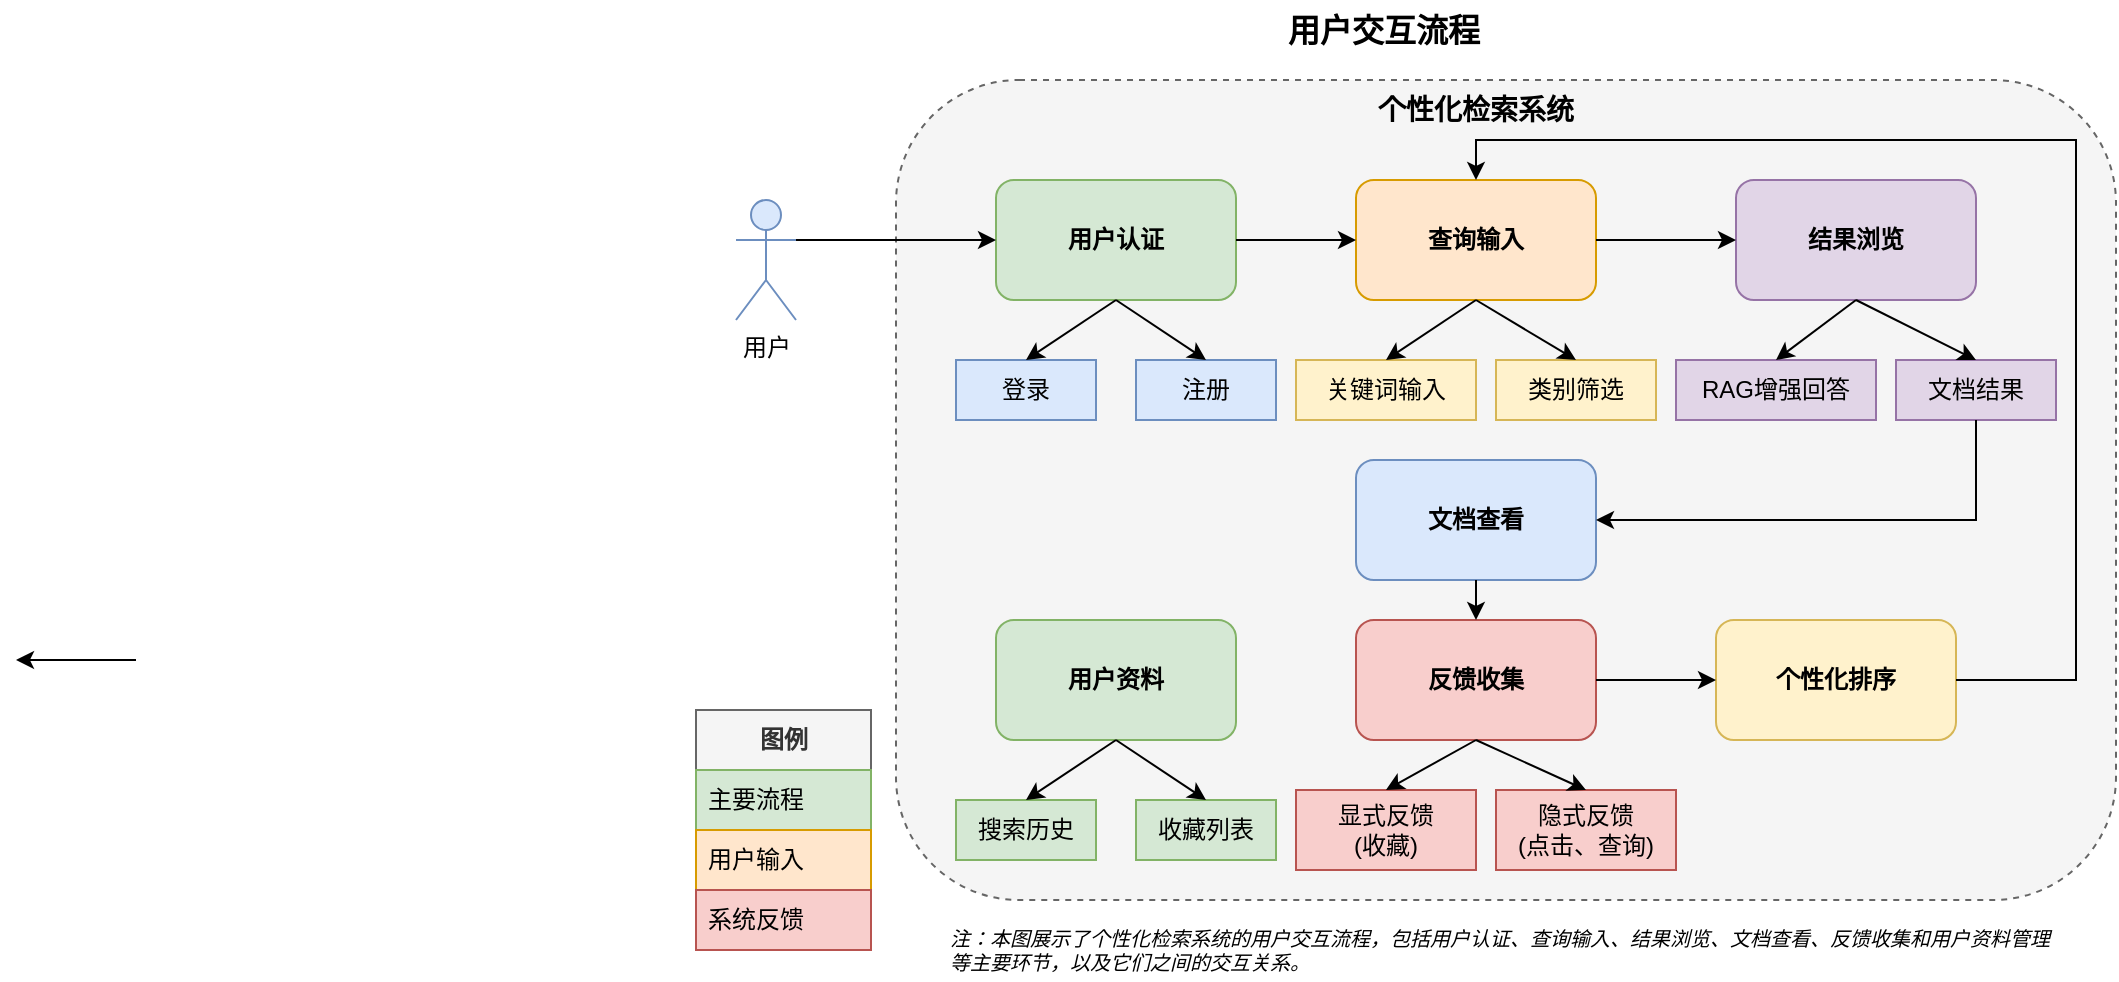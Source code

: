<mxfile version="26.2.13">
  <diagram name="用户交互流程" id="Oo8SjVRXIeCE_idvQn2g">
    <mxGraphModel dx="1942" dy="878" grid="1" gridSize="10" guides="1" tooltips="1" connect="1" arrows="1" fold="1" page="1" pageScale="1" pageWidth="827" pageHeight="1169" math="0" shadow="0">
      <root>
        <mxCell id="0" />
        <mxCell id="1" parent="0" />
        <mxCell id="EHSvnzg41kGsp4ja_c1O-1" value="用户交互流程" style="text;html=1;strokeColor=none;fillColor=none;align=center;verticalAlign=middle;whiteSpace=wrap;rounded=0;fontSize=16;fontStyle=1" vertex="1" parent="1">
          <mxGeometry x="294" y="80" width="240" height="30" as="geometry" />
        </mxCell>
        <mxCell id="EHSvnzg41kGsp4ja_c1O-2" value="用户" style="shape=umlActor;verticalLabelPosition=bottom;verticalAlign=top;html=1;outlineConnect=0;fillColor=#dae8fc;strokeColor=#6c8ebf;" vertex="1" parent="1">
          <mxGeometry x="90" y="180" width="30" height="60" as="geometry" />
        </mxCell>
        <mxCell id="EHSvnzg41kGsp4ja_c1O-3" value="" style="rounded=1;whiteSpace=wrap;html=1;fillColor=#f5f5f5;strokeColor=#666666;fontColor=#333333;dashed=1;" vertex="1" parent="1">
          <mxGeometry x="170" y="120" width="610" height="410" as="geometry" />
        </mxCell>
        <mxCell id="EHSvnzg41kGsp4ja_c1O-4" value="个性化检索系统" style="text;html=1;strokeColor=none;fillColor=none;align=center;verticalAlign=middle;whiteSpace=wrap;rounded=0;fontSize=14;fontStyle=1" vertex="1" parent="1">
          <mxGeometry x="400" y="120" width="120" height="30" as="geometry" />
        </mxCell>
        <mxCell id="EHSvnzg41kGsp4ja_c1O-5" value="用户认证" style="rounded=1;whiteSpace=wrap;html=1;fillColor=#d5e8d4;strokeColor=#82b366;fontStyle=1" vertex="1" parent="1">
          <mxGeometry x="220" y="170" width="120" height="60" as="geometry" />
        </mxCell>
        <mxCell id="EHSvnzg41kGsp4ja_c1O-6" value="登录" style="rounded=0;whiteSpace=wrap;html=1;fillColor=#dae8fc;strokeColor=#6c8ebf;" vertex="1" parent="1">
          <mxGeometry x="200" y="260" width="70" height="30" as="geometry" />
        </mxCell>
        <mxCell id="EHSvnzg41kGsp4ja_c1O-7" value="注册" style="rounded=0;whiteSpace=wrap;html=1;fillColor=#dae8fc;strokeColor=#6c8ebf;" vertex="1" parent="1">
          <mxGeometry x="290" y="260" width="70" height="30" as="geometry" />
        </mxCell>
        <mxCell id="EHSvnzg41kGsp4ja_c1O-8" value="查询输入" style="rounded=1;whiteSpace=wrap;html=1;fillColor=#ffe6cc;strokeColor=#d79b00;fontStyle=1" vertex="1" parent="1">
          <mxGeometry x="400" y="170" width="120" height="60" as="geometry" />
        </mxCell>
        <mxCell id="EHSvnzg41kGsp4ja_c1O-9" value="关键词输入" style="rounded=0;whiteSpace=wrap;html=1;fillColor=#fff2cc;strokeColor=#d6b656;" vertex="1" parent="1">
          <mxGeometry x="370" y="260" width="90" height="30" as="geometry" />
        </mxCell>
        <mxCell id="EHSvnzg41kGsp4ja_c1O-10" value="类别筛选" style="rounded=0;whiteSpace=wrap;html=1;fillColor=#fff2cc;strokeColor=#d6b656;" vertex="1" parent="1">
          <mxGeometry x="470" y="260" width="80" height="30" as="geometry" />
        </mxCell>
        <mxCell id="EHSvnzg41kGsp4ja_c1O-11" value="结果浏览" style="rounded=1;whiteSpace=wrap;html=1;fillColor=#e1d5e7;strokeColor=#9673a6;fontStyle=1" vertex="1" parent="1">
          <mxGeometry x="590" y="170" width="120" height="60" as="geometry" />
        </mxCell>
        <mxCell id="EHSvnzg41kGsp4ja_c1O-12" value="RAG增强回答" style="rounded=0;whiteSpace=wrap;html=1;fillColor=#e1d5e7;strokeColor=#9673a6;" vertex="1" parent="1">
          <mxGeometry x="560" y="260" width="100" height="30" as="geometry" />
        </mxCell>
        <mxCell id="EHSvnzg41kGsp4ja_c1O-13" value="文档结果" style="rounded=0;whiteSpace=wrap;html=1;fillColor=#e1d5e7;strokeColor=#9673a6;" vertex="1" parent="1">
          <mxGeometry x="670" y="260" width="80" height="30" as="geometry" />
        </mxCell>
        <mxCell id="EHSvnzg41kGsp4ja_c1O-14" value="文档查看" style="rounded=1;whiteSpace=wrap;html=1;fillColor=#dae8fc;strokeColor=#6c8ebf;fontStyle=1" vertex="1" parent="1">
          <mxGeometry x="400" y="310" width="120" height="60" as="geometry" />
        </mxCell>
        <mxCell id="EHSvnzg41kGsp4ja_c1O-15" value="反馈收集" style="rounded=1;whiteSpace=wrap;html=1;fillColor=#f8cecc;strokeColor=#b85450;fontStyle=1" vertex="1" parent="1">
          <mxGeometry x="400" y="390" width="120" height="60" as="geometry" />
        </mxCell>
        <mxCell id="EHSvnzg41kGsp4ja_c1O-16" value="显式反馈&#xa;(收藏)" style="rounded=0;whiteSpace=wrap;html=1;fillColor=#f8cecc;strokeColor=#b85450;" vertex="1" parent="1">
          <mxGeometry x="370" y="475" width="90" height="40" as="geometry" />
        </mxCell>
        <mxCell id="EHSvnzg41kGsp4ja_c1O-17" value="隐式反馈&#xa;(点击、查询)" style="rounded=0;whiteSpace=wrap;html=1;fillColor=#f8cecc;strokeColor=#b85450;" vertex="1" parent="1">
          <mxGeometry x="470" y="475" width="90" height="40" as="geometry" />
        </mxCell>
        <mxCell id="EHSvnzg41kGsp4ja_c1O-18" value="用户资料" style="rounded=1;whiteSpace=wrap;html=1;fillColor=#d5e8d4;strokeColor=#82b366;fontStyle=1" vertex="1" parent="1">
          <mxGeometry x="220" y="390" width="120" height="60" as="geometry" />
        </mxCell>
        <mxCell id="EHSvnzg41kGsp4ja_c1O-19" value="搜索历史" style="rounded=0;whiteSpace=wrap;html=1;fillColor=#d5e8d4;strokeColor=#82b366;" vertex="1" parent="1">
          <mxGeometry x="200" y="480" width="70" height="30" as="geometry" />
        </mxCell>
        <mxCell id="EHSvnzg41kGsp4ja_c1O-20" value="收藏列表" style="rounded=0;whiteSpace=wrap;html=1;fillColor=#d5e8d4;strokeColor=#82b366;" vertex="1" parent="1">
          <mxGeometry x="290" y="480" width="70" height="30" as="geometry" />
        </mxCell>
        <mxCell id="EHSvnzg41kGsp4ja_c1O-21" value="个性化排序" style="rounded=1;whiteSpace=wrap;html=1;fillColor=#fff2cc;strokeColor=#d6b656;fontStyle=1" vertex="1" parent="1">
          <mxGeometry x="580" y="390" width="120" height="60" as="geometry" />
        </mxCell>
        <mxCell id="EHSvnzg41kGsp4ja_c1O-22" value="" style="endArrow=classic;html=1;rounded=0;exitX=1;exitY=0.333;exitDx=0;exitDy=0;exitPerimeter=0;entryX=0;entryY=0.5;entryDx=0;entryDy=0;" edge="1" parent="1" source="EHSvnzg41kGsp4ja_c1O-2" target="EHSvnzg41kGsp4ja_c1O-5">
          <mxGeometry width="50" height="50" relative="1" as="geometry">
            <mxPoint x="410" y="470" as="sourcePoint" />
            <mxPoint x="460" y="420" as="targetPoint" />
          </mxGeometry>
        </mxCell>
        <mxCell id="EHSvnzg41kGsp4ja_c1O-23" value="" style="endArrow=classic;html=1;rounded=0;exitX=1;exitY=0.5;exitDx=0;exitDy=0;entryX=0;entryY=0.5;entryDx=0;entryDy=0;" edge="1" parent="1" source="EHSvnzg41kGsp4ja_c1O-5" target="EHSvnzg41kGsp4ja_c1O-8">
          <mxGeometry width="50" height="50" relative="1" as="geometry">
            <mxPoint x="410" y="470" as="sourcePoint" />
            <mxPoint x="460" y="420" as="targetPoint" />
          </mxGeometry>
        </mxCell>
        <mxCell id="EHSvnzg41kGsp4ja_c1O-24" value="" style="endArrow=classic;html=1;rounded=0;exitX=0.5;exitY=1;exitDx=0;exitDy=0;entryX=0.5;entryY=0;entryDx=0;entryDy=0;" edge="1" parent="1" source="EHSvnzg41kGsp4ja_c1O-5" target="EHSvnzg41kGsp4ja_c1O-6">
          <mxGeometry width="50" height="50" relative="1" as="geometry">
            <mxPoint x="410" y="470" as="sourcePoint" />
            <mxPoint x="460" y="420" as="targetPoint" />
          </mxGeometry>
        </mxCell>
        <mxCell id="EHSvnzg41kGsp4ja_c1O-25" value="" style="endArrow=classic;html=1;rounded=0;exitX=0.5;exitY=1;exitDx=0;exitDy=0;entryX=0.5;entryY=0;entryDx=0;entryDy=0;" edge="1" parent="1" source="EHSvnzg41kGsp4ja_c1O-5" target="EHSvnzg41kGsp4ja_c1O-7">
          <mxGeometry width="50" height="50" relative="1" as="geometry">
            <mxPoint x="410" y="470" as="sourcePoint" />
            <mxPoint x="460" y="420" as="targetPoint" />
          </mxGeometry>
        </mxCell>
        <mxCell id="EHSvnzg41kGsp4ja_c1O-26" value="" style="endArrow=classic;html=1;rounded=0;exitX=0.5;exitY=1;exitDx=0;exitDy=0;entryX=0.5;entryY=0;entryDx=0;entryDy=0;" edge="1" parent="1" source="EHSvnzg41kGsp4ja_c1O-8" target="EHSvnzg41kGsp4ja_c1O-9">
          <mxGeometry width="50" height="50" relative="1" as="geometry">
            <mxPoint x="410" y="470" as="sourcePoint" />
            <mxPoint x="460" y="420" as="targetPoint" />
          </mxGeometry>
        </mxCell>
        <mxCell id="EHSvnzg41kGsp4ja_c1O-27" value="" style="endArrow=classic;html=1;rounded=0;exitX=0.5;exitY=1;exitDx=0;exitDy=0;entryX=0.5;entryY=0;entryDx=0;entryDy=0;" edge="1" parent="1" source="EHSvnzg41kGsp4ja_c1O-8" target="EHSvnzg41kGsp4ja_c1O-10">
          <mxGeometry width="50" height="50" relative="1" as="geometry">
            <mxPoint x="410" y="470" as="sourcePoint" />
            <mxPoint x="460" y="420" as="targetPoint" />
          </mxGeometry>
        </mxCell>
        <mxCell id="EHSvnzg41kGsp4ja_c1O-28" value="" style="endArrow=classic;html=1;rounded=0;exitX=1;exitY=0.5;exitDx=0;exitDy=0;entryX=0;entryY=0.5;entryDx=0;entryDy=0;" edge="1" parent="1" source="EHSvnzg41kGsp4ja_c1O-8" target="EHSvnzg41kGsp4ja_c1O-11">
          <mxGeometry width="50" height="50" relative="1" as="geometry">
            <mxPoint x="410" y="470" as="sourcePoint" />
            <mxPoint x="460" y="420" as="targetPoint" />
          </mxGeometry>
        </mxCell>
        <mxCell id="EHSvnzg41kGsp4ja_c1O-29" value="" style="endArrow=classic;html=1;rounded=0;exitX=0.5;exitY=1;exitDx=0;exitDy=0;entryX=0.5;entryY=0;entryDx=0;entryDy=0;" edge="1" parent="1" source="EHSvnzg41kGsp4ja_c1O-11" target="EHSvnzg41kGsp4ja_c1O-12">
          <mxGeometry width="50" height="50" relative="1" as="geometry">
            <mxPoint x="410" y="470" as="sourcePoint" />
            <mxPoint x="460" y="420" as="targetPoint" />
          </mxGeometry>
        </mxCell>
        <mxCell id="EHSvnzg41kGsp4ja_c1O-30" value="" style="endArrow=classic;html=1;rounded=0;exitX=0.5;exitY=1;exitDx=0;exitDy=0;entryX=0.5;entryY=0;entryDx=0;entryDy=0;" edge="1" parent="1" source="EHSvnzg41kGsp4ja_c1O-11" target="EHSvnzg41kGsp4ja_c1O-13">
          <mxGeometry width="50" height="50" relative="1" as="geometry">
            <mxPoint x="410" y="470" as="sourcePoint" />
            <mxPoint x="460" y="420" as="targetPoint" />
          </mxGeometry>
        </mxCell>
        <mxCell id="EHSvnzg41kGsp4ja_c1O-31" value="" style="endArrow=classic;html=1;rounded=0;exitX=0.5;exitY=1;exitDx=0;exitDy=0;entryX=1;entryY=0.5;entryDx=0;entryDy=0;" edge="1" parent="1" source="EHSvnzg41kGsp4ja_c1O-13" target="EHSvnzg41kGsp4ja_c1O-14">
          <mxGeometry width="50" height="50" relative="1" as="geometry">
            <mxPoint x="410" y="470" as="sourcePoint" />
            <mxPoint x="460" y="420" as="targetPoint" />
            <Array as="points">
              <mxPoint x="710" y="310" />
              <mxPoint x="710" y="340" />
            </Array>
          </mxGeometry>
        </mxCell>
        <mxCell id="EHSvnzg41kGsp4ja_c1O-32" value="" style="endArrow=classic;html=1;rounded=0;exitX=0.5;exitY=1;exitDx=0;exitDy=0;entryX=0.5;entryY=0;entryDx=0;entryDy=0;" edge="1" parent="1" source="EHSvnzg41kGsp4ja_c1O-14" target="EHSvnzg41kGsp4ja_c1O-15">
          <mxGeometry width="50" height="50" relative="1" as="geometry">
            <mxPoint x="410" y="440" as="sourcePoint" />
            <mxPoint x="460" y="390" as="targetPoint" />
          </mxGeometry>
        </mxCell>
        <mxCell id="EHSvnzg41kGsp4ja_c1O-33" value="" style="endArrow=classic;html=1;rounded=0;exitX=0.5;exitY=1;exitDx=0;exitDy=0;entryX=0.5;entryY=0;entryDx=0;entryDy=0;" edge="1" parent="1" source="EHSvnzg41kGsp4ja_c1O-15" target="EHSvnzg41kGsp4ja_c1O-16">
          <mxGeometry width="50" height="50" relative="1" as="geometry">
            <mxPoint x="410" y="400" as="sourcePoint" />
            <mxPoint x="460" y="350" as="targetPoint" />
          </mxGeometry>
        </mxCell>
        <mxCell id="EHSvnzg41kGsp4ja_c1O-34" value="" style="endArrow=classic;html=1;rounded=0;exitX=0.5;exitY=1;exitDx=0;exitDy=0;entryX=0.5;entryY=0;entryDx=0;entryDy=0;" edge="1" parent="1" source="EHSvnzg41kGsp4ja_c1O-15" target="EHSvnzg41kGsp4ja_c1O-17">
          <mxGeometry width="50" height="50" relative="1" as="geometry">
            <mxPoint x="410" y="400" as="sourcePoint" />
            <mxPoint x="460" y="350" as="targetPoint" />
          </mxGeometry>
        </mxCell>
        <mxCell id="EHSvnzg41kGsp4ja_c1O-35" value="" style="endArrow=classic;html=1;rounded=0;exitX=1;exitY=0.5;exitDx=0;exitDy=0;entryX=0;entryY=0.5;entryDx=0;entryDy=0;" edge="1" parent="1" source="EHSvnzg41kGsp4ja_c1O-15" target="EHSvnzg41kGsp4ja_c1O-21">
          <mxGeometry width="50" height="50" relative="1" as="geometry">
            <mxPoint x="410" y="400" as="sourcePoint" />
            <mxPoint x="460" y="350" as="targetPoint" />
          </mxGeometry>
        </mxCell>
        <mxCell id="EHSvnzg41kGsp4ja_c1O-36" value="" style="endArrow=classic;html=1;rounded=0;exitX=0;exitY=0.5;exitDx=0;exitDy=0;entryX=1;entryY=0.5;entryDx=0;entryDy=0;" edge="1" parent="1">
          <mxGeometry width="50" height="50" relative="1" as="geometry">
            <mxPoint x="-210" y="410" as="sourcePoint" />
            <mxPoint x="-270" y="410" as="targetPoint" />
          </mxGeometry>
        </mxCell>
        <mxCell id="EHSvnzg41kGsp4ja_c1O-37" value="" style="endArrow=classic;html=1;rounded=0;exitX=0.5;exitY=1;exitDx=0;exitDy=0;entryX=0.5;entryY=0;entryDx=0;entryDy=0;" edge="1" parent="1" source="EHSvnzg41kGsp4ja_c1O-18" target="EHSvnzg41kGsp4ja_c1O-19">
          <mxGeometry width="50" height="50" relative="1" as="geometry">
            <mxPoint x="410" y="400" as="sourcePoint" />
            <mxPoint x="460" y="350" as="targetPoint" />
          </mxGeometry>
        </mxCell>
        <mxCell id="EHSvnzg41kGsp4ja_c1O-38" value="" style="endArrow=classic;html=1;rounded=0;exitX=0.5;exitY=1;exitDx=0;exitDy=0;entryX=0.5;entryY=0;entryDx=0;entryDy=0;" edge="1" parent="1" source="EHSvnzg41kGsp4ja_c1O-18" target="EHSvnzg41kGsp4ja_c1O-20">
          <mxGeometry width="50" height="50" relative="1" as="geometry">
            <mxPoint x="410" y="400" as="sourcePoint" />
            <mxPoint x="460" y="350" as="targetPoint" />
          </mxGeometry>
        </mxCell>
        <mxCell id="EHSvnzg41kGsp4ja_c1O-39" value="" style="endArrow=classic;html=1;rounded=0;exitX=1;exitY=0.5;exitDx=0;exitDy=0;entryX=0.5;entryY=0;entryDx=0;entryDy=0;" edge="1" parent="1" source="EHSvnzg41kGsp4ja_c1O-21" target="EHSvnzg41kGsp4ja_c1O-8">
          <mxGeometry width="50" height="50" relative="1" as="geometry">
            <mxPoint x="410" y="470" as="sourcePoint" />
            <mxPoint x="460" y="420" as="targetPoint" />
            <Array as="points">
              <mxPoint x="760" y="420" />
              <mxPoint x="760" y="150" />
              <mxPoint x="460" y="150" />
            </Array>
          </mxGeometry>
        </mxCell>
        <mxCell id="EHSvnzg41kGsp4ja_c1O-40" value="图例" style="swimlane;fontStyle=1;childLayout=stackLayout;horizontal=1;startSize=30;horizontalStack=0;resizeParent=1;resizeParentMax=0;resizeLast=0;collapsible=1;marginBottom=0;whiteSpace=wrap;html=1;fillColor=#f5f5f5;strokeColor=#666666;fontColor=#333333;" vertex="1" parent="1">
          <mxGeometry x="70" y="435" width="87.5" height="120" as="geometry" />
        </mxCell>
        <mxCell id="EHSvnzg41kGsp4ja_c1O-41" value="主要流程" style="text;strokeColor=#82b366;fillColor=#d5e8d4;align=left;verticalAlign=middle;spacingLeft=4;spacingRight=4;overflow=hidden;points=[[0,0.5],[1,0.5]];portConstraint=eastwest;rotatable=0;whiteSpace=wrap;html=1;" vertex="1" parent="EHSvnzg41kGsp4ja_c1O-40">
          <mxGeometry y="30" width="87.5" height="30" as="geometry" />
        </mxCell>
        <mxCell id="EHSvnzg41kGsp4ja_c1O-42" value="用户输入" style="text;strokeColor=#d79b00;fillColor=#ffe6cc;align=left;verticalAlign=middle;spacingLeft=4;spacingRight=4;overflow=hidden;points=[[0,0.5],[1,0.5]];portConstraint=eastwest;rotatable=0;whiteSpace=wrap;html=1;" vertex="1" parent="EHSvnzg41kGsp4ja_c1O-40">
          <mxGeometry y="60" width="87.5" height="30" as="geometry" />
        </mxCell>
        <mxCell id="EHSvnzg41kGsp4ja_c1O-43" value="系统反馈" style="text;strokeColor=#b85450;fillColor=#f8cecc;align=left;verticalAlign=middle;spacingLeft=4;spacingRight=4;overflow=hidden;points=[[0,0.5],[1,0.5]];portConstraint=eastwest;rotatable=0;whiteSpace=wrap;html=1;" vertex="1" parent="EHSvnzg41kGsp4ja_c1O-40">
          <mxGeometry y="90" width="87.5" height="30" as="geometry" />
        </mxCell>
        <mxCell id="EHSvnzg41kGsp4ja_c1O-44" value="注：本图展示了个性化检索系统的用户交互流程，包括用户认证、查询输入、结果浏览、文档查看、反馈收集和用户资料管理等主要环节，以及它们之间的交互关系。" style="text;html=1;strokeColor=none;fillColor=none;align=left;verticalAlign=middle;whiteSpace=wrap;rounded=0;fontSize=10;fontStyle=2" vertex="1" parent="1">
          <mxGeometry x="195" y="540" width="560" height="30" as="geometry" />
        </mxCell>
      </root>
    </mxGraphModel>
  </diagram>
</mxfile>
